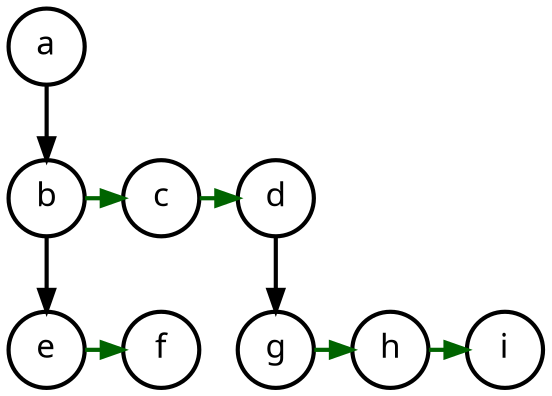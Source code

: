 digraph {
    node [shape=circle fontname="sans-serif" fontsize=16 penwidth=2]
    edge [penwidth=2]

    subgraph 1 {
        rank=same
        edge [color=darkgreen]
        b->c->d
    }
    subgraph 2 {
        rank=same
        edge [color=darkgreen]
        e->f
        g->h->i
    }

    a->b
    b->e
    d->g
}
